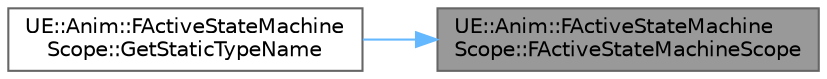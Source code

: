 digraph "UE::Anim::FActiveStateMachineScope::FActiveStateMachineScope"
{
 // INTERACTIVE_SVG=YES
 // LATEX_PDF_SIZE
  bgcolor="transparent";
  edge [fontname=Helvetica,fontsize=10,labelfontname=Helvetica,labelfontsize=10];
  node [fontname=Helvetica,fontsize=10,shape=box,height=0.2,width=0.4];
  rankdir="RL";
  Node1 [id="Node000001",label="UE::Anim::FActiveStateMachine\lScope::FActiveStateMachineScope",height=0.2,width=0.4,color="gray40", fillcolor="grey60", style="filled", fontcolor="black",tooltip=" "];
  Node1 -> Node2 [id="edge1_Node000001_Node000002",dir="back",color="steelblue1",style="solid",tooltip=" "];
  Node2 [id="Node000002",label="UE::Anim::FActiveStateMachine\lScope::GetStaticTypeName",height=0.2,width=0.4,color="grey40", fillcolor="white", style="filled",URL="$dc/ddf/classUE_1_1Anim_1_1FActiveStateMachineScope.html#aba78c27464044261ed1e99c47f87e648",tooltip=" "];
}
